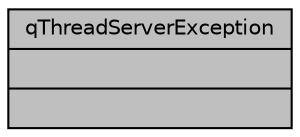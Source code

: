 digraph "qThreadServerException"
{
 // INTERACTIVE_SVG=YES
  bgcolor="transparent";
  edge [fontname="Helvetica",fontsize="10",labelfontname="Helvetica",labelfontsize="10"];
  node [fontname="Helvetica",fontsize="10",shape=record];
  Node1 [label="{qThreadServerException\n||}",height=0.2,width=0.4,color="black", fillcolor="grey75", style="filled", fontcolor="black"];
}
